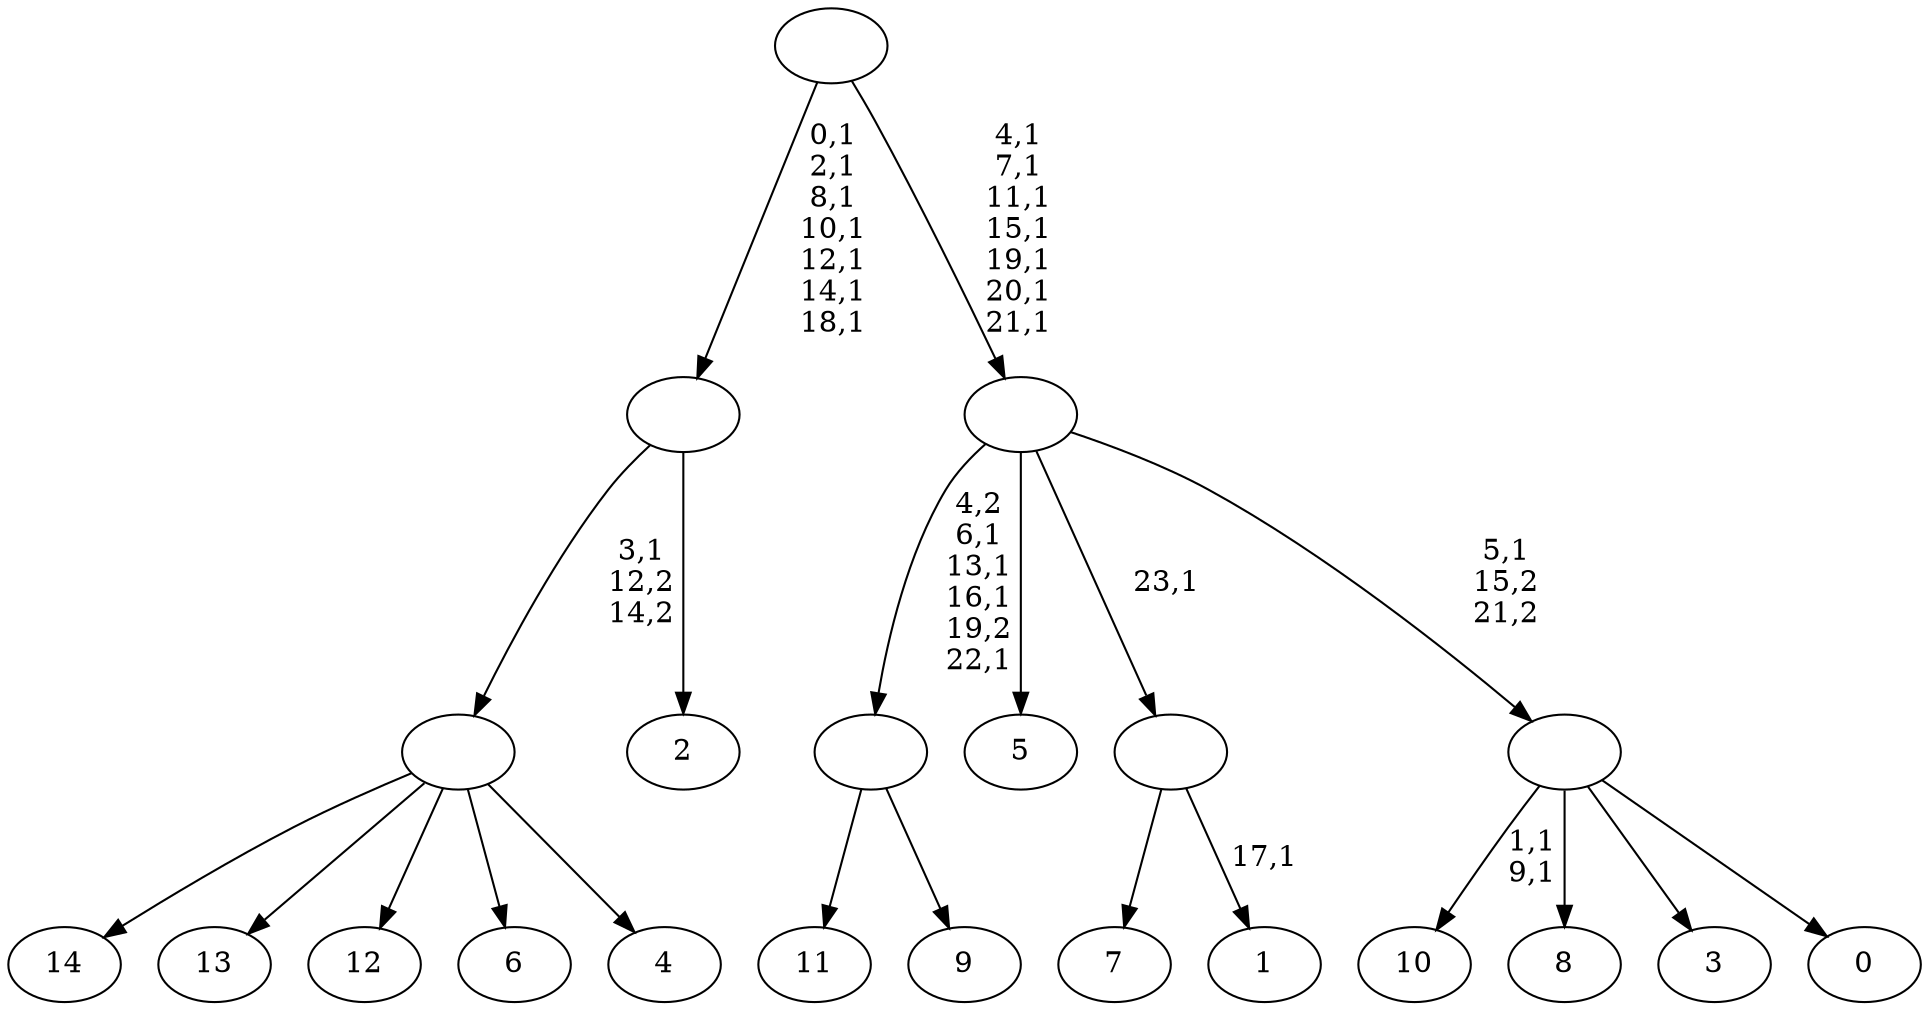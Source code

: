 digraph T {
	39 [label="14"]
	38 [label="13"]
	37 [label="12"]
	36 [label="11"]
	35 [label="10"]
	32 [label="9"]
	31 [label=""]
	27 [label="8"]
	26 [label="7"]
	25 [label="6"]
	24 [label="5"]
	23 [label="4"]
	22 [label=""]
	21 [label="3"]
	20 [label="2"]
	19 [label=""]
	12 [label="1"]
	10 [label=""]
	9 [label="0"]
	8 [label=""]
	7 [label=""]
	0 [label=""]
	31 -> 36 [label=""]
	31 -> 32 [label=""]
	22 -> 39 [label=""]
	22 -> 38 [label=""]
	22 -> 37 [label=""]
	22 -> 25 [label=""]
	22 -> 23 [label=""]
	19 -> 22 [label="3,1\n12,2\n14,2"]
	19 -> 20 [label=""]
	10 -> 12 [label="17,1"]
	10 -> 26 [label=""]
	8 -> 35 [label="1,1\n9,1"]
	8 -> 27 [label=""]
	8 -> 21 [label=""]
	8 -> 9 [label=""]
	7 -> 31 [label="4,2\n6,1\n13,1\n16,1\n19,2\n22,1"]
	7 -> 24 [label=""]
	7 -> 10 [label="23,1"]
	7 -> 8 [label="5,1\n15,2\n21,2"]
	0 -> 7 [label="4,1\n7,1\n11,1\n15,1\n19,1\n20,1\n21,1"]
	0 -> 19 [label="0,1\n2,1\n8,1\n10,1\n12,1\n14,1\n18,1"]
}

